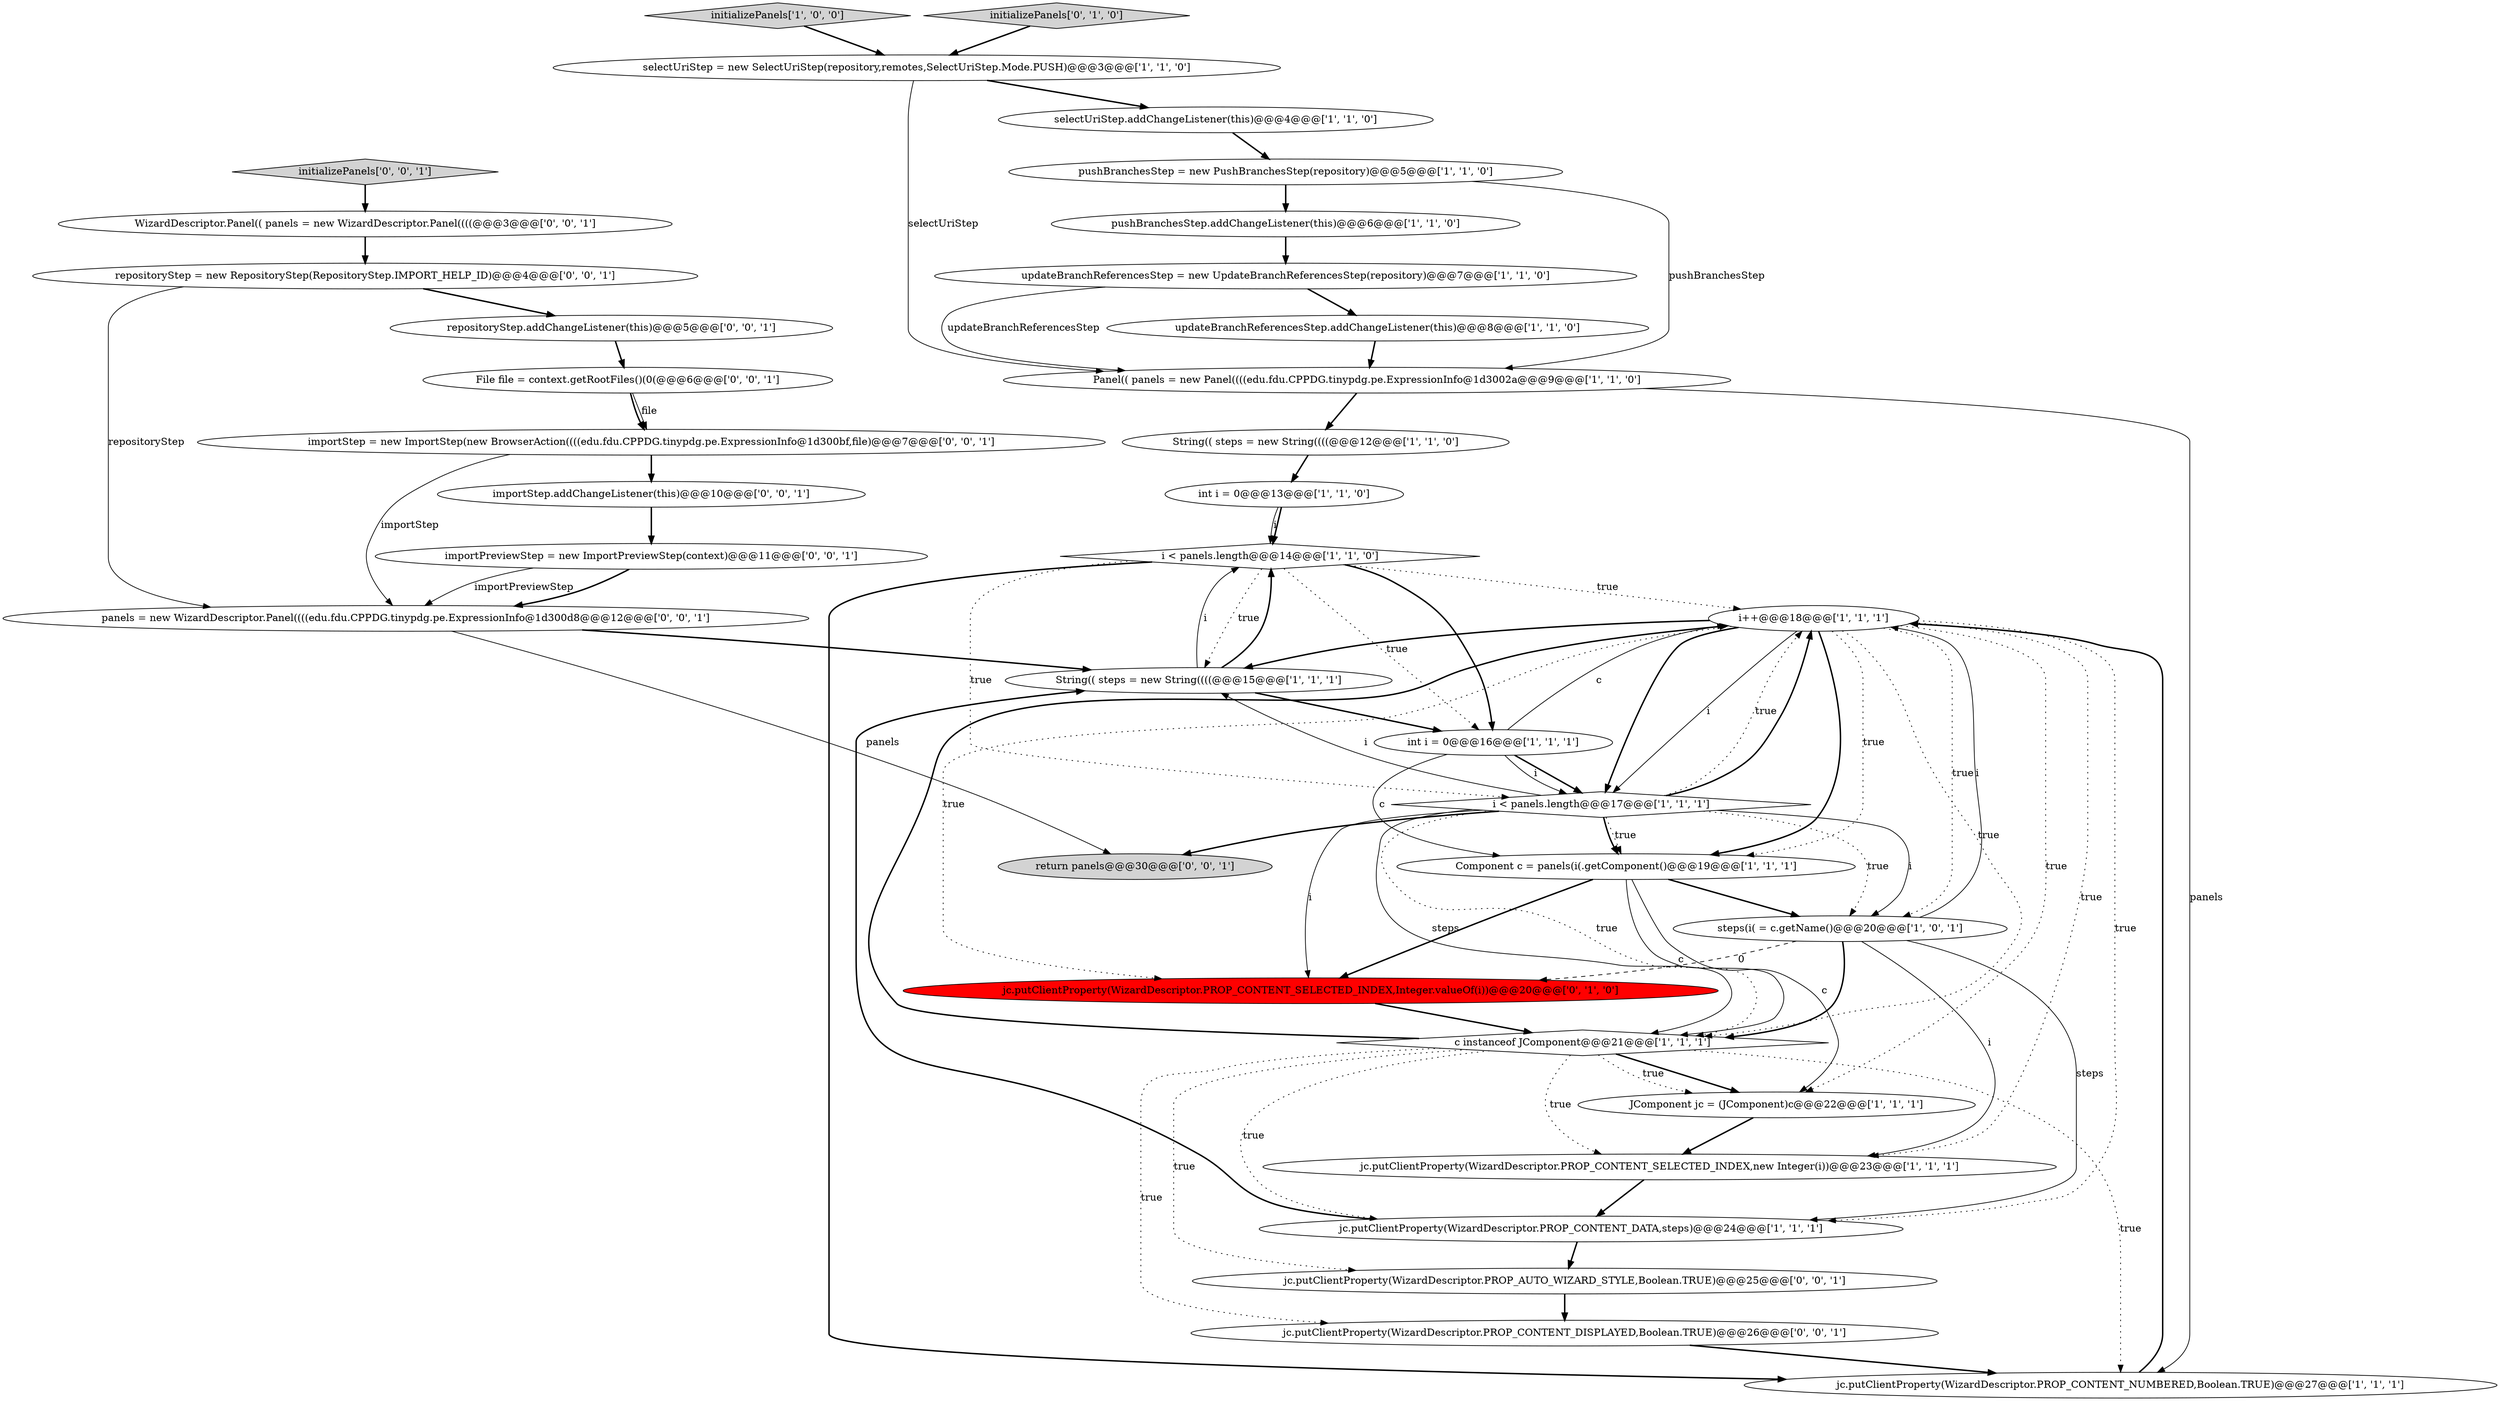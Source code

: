 digraph {
10 [style = filled, label = "i < panels.length@@@14@@@['1', '1', '0']", fillcolor = white, shape = diamond image = "AAA0AAABBB1BBB"];
26 [style = filled, label = "importPreviewStep = new ImportPreviewStep(context)@@@11@@@['0', '0', '1']", fillcolor = white, shape = ellipse image = "AAA0AAABBB3BBB"];
6 [style = filled, label = "i++@@@18@@@['1', '1', '1']", fillcolor = white, shape = ellipse image = "AAA0AAABBB1BBB"];
16 [style = filled, label = "String(( steps = new String((((@@@15@@@['1', '1', '1']", fillcolor = white, shape = ellipse image = "AAA0AAABBB1BBB"];
3 [style = filled, label = "jc.putClientProperty(WizardDescriptor.PROP_CONTENT_SELECTED_INDEX,new Integer(i))@@@23@@@['1', '1', '1']", fillcolor = white, shape = ellipse image = "AAA0AAABBB1BBB"];
2 [style = filled, label = "updateBranchReferencesStep.addChangeListener(this)@@@8@@@['1', '1', '0']", fillcolor = white, shape = ellipse image = "AAA0AAABBB1BBB"];
25 [style = filled, label = "importStep.addChangeListener(this)@@@10@@@['0', '0', '1']", fillcolor = white, shape = ellipse image = "AAA0AAABBB3BBB"];
33 [style = filled, label = "File file = context.getRootFiles()(0(@@@6@@@['0', '0', '1']", fillcolor = white, shape = ellipse image = "AAA0AAABBB3BBB"];
30 [style = filled, label = "WizardDescriptor.Panel(( panels = new WizardDescriptor.Panel((((@@@3@@@['0', '0', '1']", fillcolor = white, shape = ellipse image = "AAA0AAABBB3BBB"];
12 [style = filled, label = "int i = 0@@@13@@@['1', '1', '0']", fillcolor = white, shape = ellipse image = "AAA0AAABBB1BBB"];
17 [style = filled, label = "jc.putClientProperty(WizardDescriptor.PROP_CONTENT_DATA,steps)@@@24@@@['1', '1', '1']", fillcolor = white, shape = ellipse image = "AAA0AAABBB1BBB"];
31 [style = filled, label = "jc.putClientProperty(WizardDescriptor.PROP_CONTENT_DISPLAYED,Boolean.TRUE)@@@26@@@['0', '0', '1']", fillcolor = white, shape = ellipse image = "AAA0AAABBB3BBB"];
34 [style = filled, label = "jc.putClientProperty(WizardDescriptor.PROP_AUTO_WIZARD_STYLE,Boolean.TRUE)@@@25@@@['0', '0', '1']", fillcolor = white, shape = ellipse image = "AAA0AAABBB3BBB"];
13 [style = filled, label = "steps(i( = c.getName()@@@20@@@['1', '0', '1']", fillcolor = white, shape = ellipse image = "AAA0AAABBB1BBB"];
21 [style = filled, label = "pushBranchesStep = new PushBranchesStep(repository)@@@5@@@['1', '1', '0']", fillcolor = white, shape = ellipse image = "AAA0AAABBB1BBB"];
32 [style = filled, label = "repositoryStep.addChangeListener(this)@@@5@@@['0', '0', '1']", fillcolor = white, shape = ellipse image = "AAA0AAABBB3BBB"];
7 [style = filled, label = "initializePanels['1', '0', '0']", fillcolor = lightgray, shape = diamond image = "AAA0AAABBB1BBB"];
24 [style = filled, label = "importStep = new ImportStep(new BrowserAction((((edu.fdu.CPPDG.tinypdg.pe.ExpressionInfo@1d300bf,file)@@@7@@@['0', '0', '1']", fillcolor = white, shape = ellipse image = "AAA0AAABBB3BBB"];
18 [style = filled, label = "i < panels.length@@@17@@@['1', '1', '1']", fillcolor = white, shape = diamond image = "AAA0AAABBB1BBB"];
1 [style = filled, label = "selectUriStep = new SelectUriStep(repository,remotes,SelectUriStep.Mode.PUSH)@@@3@@@['1', '1', '0']", fillcolor = white, shape = ellipse image = "AAA0AAABBB1BBB"];
19 [style = filled, label = "Panel(( panels = new Panel((((edu.fdu.CPPDG.tinypdg.pe.ExpressionInfo@1d3002a@@@9@@@['1', '1', '0']", fillcolor = white, shape = ellipse image = "AAA0AAABBB1BBB"];
29 [style = filled, label = "initializePanels['0', '0', '1']", fillcolor = lightgray, shape = diamond image = "AAA0AAABBB3BBB"];
15 [style = filled, label = "updateBranchReferencesStep = new UpdateBranchReferencesStep(repository)@@@7@@@['1', '1', '0']", fillcolor = white, shape = ellipse image = "AAA0AAABBB1BBB"];
22 [style = filled, label = "jc.putClientProperty(WizardDescriptor.PROP_CONTENT_SELECTED_INDEX,Integer.valueOf(i))@@@20@@@['0', '1', '0']", fillcolor = red, shape = ellipse image = "AAA1AAABBB2BBB"];
14 [style = filled, label = "JComponent jc = (JComponent)c@@@22@@@['1', '1', '1']", fillcolor = white, shape = ellipse image = "AAA0AAABBB1BBB"];
28 [style = filled, label = "return panels@@@30@@@['0', '0', '1']", fillcolor = lightgray, shape = ellipse image = "AAA0AAABBB3BBB"];
4 [style = filled, label = "selectUriStep.addChangeListener(this)@@@4@@@['1', '1', '0']", fillcolor = white, shape = ellipse image = "AAA0AAABBB1BBB"];
27 [style = filled, label = "panels = new WizardDescriptor.Panel((((edu.fdu.CPPDG.tinypdg.pe.ExpressionInfo@1d300d8@@@12@@@['0', '0', '1']", fillcolor = white, shape = ellipse image = "AAA0AAABBB3BBB"];
20 [style = filled, label = "String(( steps = new String((((@@@12@@@['1', '1', '0']", fillcolor = white, shape = ellipse image = "AAA0AAABBB1BBB"];
0 [style = filled, label = "c instanceof JComponent@@@21@@@['1', '1', '1']", fillcolor = white, shape = diamond image = "AAA0AAABBB1BBB"];
9 [style = filled, label = "pushBranchesStep.addChangeListener(this)@@@6@@@['1', '1', '0']", fillcolor = white, shape = ellipse image = "AAA0AAABBB1BBB"];
8 [style = filled, label = "jc.putClientProperty(WizardDescriptor.PROP_CONTENT_NUMBERED,Boolean.TRUE)@@@27@@@['1', '1', '1']", fillcolor = white, shape = ellipse image = "AAA0AAABBB1BBB"];
35 [style = filled, label = "repositoryStep = new RepositoryStep(RepositoryStep.IMPORT_HELP_ID)@@@4@@@['0', '0', '1']", fillcolor = white, shape = ellipse image = "AAA0AAABBB3BBB"];
5 [style = filled, label = "Component c = panels(i(.getComponent()@@@19@@@['1', '1', '1']", fillcolor = white, shape = ellipse image = "AAA0AAABBB1BBB"];
11 [style = filled, label = "int i = 0@@@16@@@['1', '1', '1']", fillcolor = white, shape = ellipse image = "AAA0AAABBB1BBB"];
23 [style = filled, label = "initializePanels['0', '1', '0']", fillcolor = lightgray, shape = diamond image = "AAA0AAABBB2BBB"];
14->3 [style = bold, label=""];
29->30 [style = bold, label=""];
1->19 [style = solid, label="selectUriStep"];
8->6 [style = bold, label=""];
16->10 [style = solid, label="i"];
24->27 [style = solid, label="importStep"];
18->13 [style = solid, label="i"];
0->31 [style = dotted, label="true"];
0->14 [style = bold, label=""];
12->10 [style = bold, label=""];
22->0 [style = bold, label=""];
10->8 [style = bold, label=""];
0->34 [style = dotted, label="true"];
18->22 [style = solid, label="i"];
0->3 [style = dotted, label="true"];
6->0 [style = dotted, label="true"];
6->3 [style = dotted, label="true"];
35->27 [style = solid, label="repositoryStep"];
10->16 [style = dotted, label="true"];
17->16 [style = bold, label=""];
18->13 [style = dotted, label="true"];
10->11 [style = bold, label=""];
10->18 [style = dotted, label="true"];
13->3 [style = solid, label="i"];
1->4 [style = bold, label=""];
10->6 [style = dotted, label="true"];
7->1 [style = bold, label=""];
19->20 [style = bold, label=""];
6->13 [style = dotted, label="true"];
4->21 [style = bold, label=""];
34->31 [style = bold, label=""];
27->16 [style = bold, label=""];
26->27 [style = solid, label="importPreviewStep"];
18->28 [style = bold, label=""];
11->18 [style = bold, label=""];
15->19 [style = solid, label="updateBranchReferencesStep"];
18->6 [style = dotted, label="true"];
0->8 [style = dotted, label="true"];
26->27 [style = bold, label=""];
17->34 [style = bold, label=""];
6->14 [style = dotted, label="true"];
21->9 [style = bold, label=""];
5->0 [style = solid, label="c"];
25->26 [style = bold, label=""];
18->0 [style = dotted, label="true"];
0->14 [style = dotted, label="true"];
18->5 [style = dotted, label="true"];
27->28 [style = solid, label="panels"];
21->19 [style = solid, label="pushBranchesStep"];
5->22 [style = bold, label=""];
18->0 [style = solid, label="steps"];
13->0 [style = bold, label=""];
13->6 [style = solid, label="i"];
5->14 [style = solid, label="c"];
18->16 [style = solid, label="i"];
6->18 [style = bold, label=""];
35->32 [style = bold, label=""];
6->22 [style = dotted, label="true"];
33->24 [style = solid, label="file"];
32->33 [style = bold, label=""];
6->18 [style = solid, label="i"];
6->5 [style = bold, label=""];
13->17 [style = solid, label="steps"];
30->35 [style = bold, label=""];
18->6 [style = bold, label=""];
10->11 [style = dotted, label="true"];
33->24 [style = bold, label=""];
24->25 [style = bold, label=""];
5->13 [style = bold, label=""];
3->17 [style = bold, label=""];
11->5 [style = solid, label="c"];
31->8 [style = bold, label=""];
11->6 [style = solid, label="c"];
15->2 [style = bold, label=""];
2->19 [style = bold, label=""];
16->11 [style = bold, label=""];
16->10 [style = bold, label=""];
0->6 [style = bold, label=""];
12->10 [style = solid, label="i"];
6->17 [style = dotted, label="true"];
6->16 [style = bold, label=""];
9->15 [style = bold, label=""];
19->8 [style = solid, label="panels"];
18->5 [style = bold, label=""];
20->12 [style = bold, label=""];
23->1 [style = bold, label=""];
0->17 [style = dotted, label="true"];
13->22 [style = dashed, label="0"];
11->18 [style = solid, label="i"];
6->5 [style = dotted, label="true"];
}

